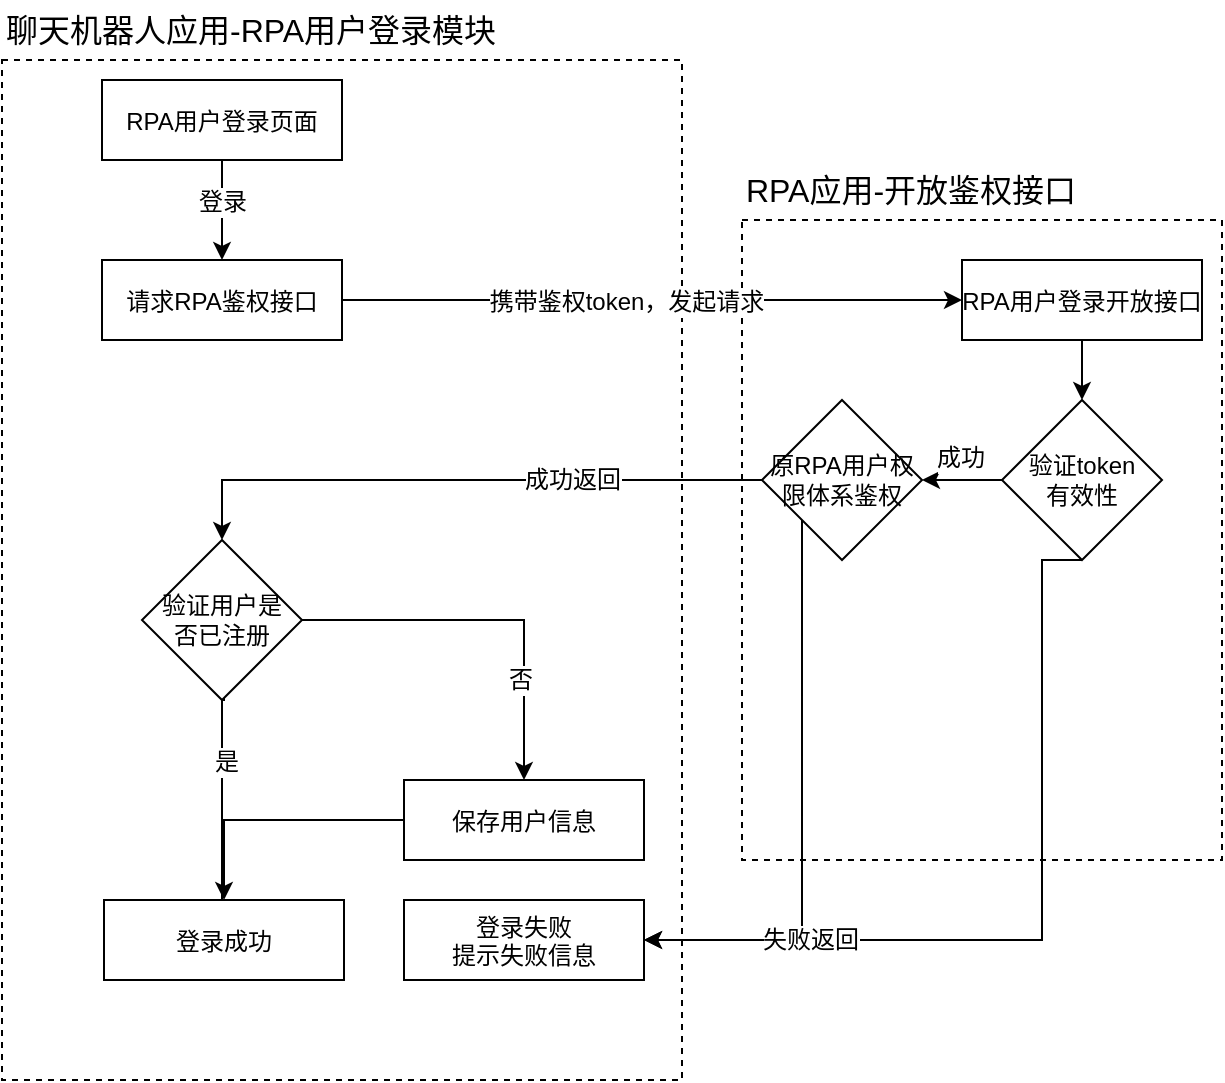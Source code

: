 <mxfile version="20.2.3" type="github">
  <diagram id="9YyZ07Da_IVuiGG4WhZK" name="第 1 页">
    <mxGraphModel dx="972" dy="694" grid="1" gridSize="10" guides="1" tooltips="1" connect="1" arrows="1" fold="1" page="1" pageScale="1" pageWidth="827" pageHeight="1169" math="0" shadow="0">
      <root>
        <mxCell id="0" />
        <mxCell id="1" parent="0" />
        <mxCell id="CGMIVqNdGJCKhpfUNJ2R-1" value="" style="fontStyle=0;dashed=1;" vertex="1" parent="1">
          <mxGeometry x="936" y="230" width="340" height="510" as="geometry" />
        </mxCell>
        <mxCell id="CGMIVqNdGJCKhpfUNJ2R-2" value="聊天机器人应用-RPA用户登录模块" style="text;html=1;strokeColor=none;fillColor=none;align=left;verticalAlign=middle;whiteSpace=wrap;rounded=0;fontSize=16;" vertex="1" parent="1">
          <mxGeometry x="936" y="200" width="270" height="30" as="geometry" />
        </mxCell>
        <mxCell id="CGMIVqNdGJCKhpfUNJ2R-3" value="" style="fontStyle=0;dashed=1;" vertex="1" parent="1">
          <mxGeometry x="1306" y="310" width="240" height="320" as="geometry" />
        </mxCell>
        <mxCell id="CGMIVqNdGJCKhpfUNJ2R-4" value="RPA应用-开放鉴权接口" style="text;html=1;strokeColor=none;fillColor=none;align=left;verticalAlign=middle;whiteSpace=wrap;rounded=0;fontSize=16;" vertex="1" parent="1">
          <mxGeometry x="1306" y="280" width="220" height="30" as="geometry" />
        </mxCell>
        <mxCell id="CGMIVqNdGJCKhpfUNJ2R-5" style="edgeStyle=orthogonalEdgeStyle;rounded=0;orthogonalLoop=1;jettySize=auto;html=1;fontFamily=Helvetica;fontSize=12;fontColor=default;entryX=0.5;entryY=0;entryDx=0;entryDy=0;" edge="1" parent="1" source="CGMIVqNdGJCKhpfUNJ2R-7" target="CGMIVqNdGJCKhpfUNJ2R-10">
          <mxGeometry relative="1" as="geometry">
            <mxPoint x="1046" y="330" as="targetPoint" />
          </mxGeometry>
        </mxCell>
        <mxCell id="CGMIVqNdGJCKhpfUNJ2R-6" value="登录" style="edgeLabel;html=1;align=center;verticalAlign=middle;resizable=0;points=[];fontSize=12;fontFamily=Helvetica;fontColor=default;" vertex="1" connectable="0" parent="CGMIVqNdGJCKhpfUNJ2R-5">
          <mxGeometry x="0.333" y="-2" relative="1" as="geometry">
            <mxPoint x="2" y="-13" as="offset" />
          </mxGeometry>
        </mxCell>
        <mxCell id="CGMIVqNdGJCKhpfUNJ2R-7" value="RPA用户登录页面" style="fontStyle=0;fontSize=12;" vertex="1" parent="1">
          <mxGeometry x="986" y="240" width="120" height="40" as="geometry" />
        </mxCell>
        <mxCell id="CGMIVqNdGJCKhpfUNJ2R-8" style="edgeStyle=orthogonalEdgeStyle;rounded=0;orthogonalLoop=1;jettySize=auto;html=1;entryX=0;entryY=0.5;entryDx=0;entryDy=0;fontFamily=Helvetica;fontSize=12;fontColor=default;" edge="1" parent="1" source="CGMIVqNdGJCKhpfUNJ2R-10" target="CGMIVqNdGJCKhpfUNJ2R-12">
          <mxGeometry relative="1" as="geometry" />
        </mxCell>
        <mxCell id="CGMIVqNdGJCKhpfUNJ2R-9" value="携带鉴权token，发起请求" style="edgeLabel;html=1;align=center;verticalAlign=middle;resizable=0;points=[];fontSize=12;fontFamily=Helvetica;fontColor=default;" vertex="1" connectable="0" parent="CGMIVqNdGJCKhpfUNJ2R-8">
          <mxGeometry x="-0.083" y="-1" relative="1" as="geometry">
            <mxPoint as="offset" />
          </mxGeometry>
        </mxCell>
        <mxCell id="CGMIVqNdGJCKhpfUNJ2R-10" value="请求RPA鉴权接口" style="fontStyle=0;fontSize=12;" vertex="1" parent="1">
          <mxGeometry x="986" y="330" width="120" height="40" as="geometry" />
        </mxCell>
        <mxCell id="CGMIVqNdGJCKhpfUNJ2R-11" style="edgeStyle=orthogonalEdgeStyle;rounded=0;orthogonalLoop=1;jettySize=auto;html=1;entryX=0.5;entryY=0;entryDx=0;entryDy=0;fontFamily=Helvetica;fontSize=12;fontColor=default;" edge="1" parent="1" source="CGMIVqNdGJCKhpfUNJ2R-12" target="CGMIVqNdGJCKhpfUNJ2R-22">
          <mxGeometry relative="1" as="geometry" />
        </mxCell>
        <mxCell id="CGMIVqNdGJCKhpfUNJ2R-12" value="RPA用户登录开放接口" style="fontStyle=0;fontSize=12;" vertex="1" parent="1">
          <mxGeometry x="1416" y="330" width="120" height="40" as="geometry" />
        </mxCell>
        <mxCell id="CGMIVqNdGJCKhpfUNJ2R-13" style="edgeStyle=orthogonalEdgeStyle;rounded=0;orthogonalLoop=1;jettySize=auto;html=1;fontFamily=Helvetica;fontSize=12;fontColor=default;entryX=1;entryY=0.5;entryDx=0;entryDy=0;" edge="1" parent="1" source="CGMIVqNdGJCKhpfUNJ2R-16" target="CGMIVqNdGJCKhpfUNJ2R-17">
          <mxGeometry relative="1" as="geometry">
            <mxPoint x="1336" y="670" as="targetPoint" />
            <Array as="points">
              <mxPoint x="1336" y="670" />
            </Array>
          </mxGeometry>
        </mxCell>
        <mxCell id="CGMIVqNdGJCKhpfUNJ2R-14" style="edgeStyle=orthogonalEdgeStyle;rounded=0;orthogonalLoop=1;jettySize=auto;html=1;fontFamily=Helvetica;fontSize=12;fontColor=default;exitX=0;exitY=0.5;exitDx=0;exitDy=0;entryX=0.5;entryY=0;entryDx=0;entryDy=0;" edge="1" parent="1" source="CGMIVqNdGJCKhpfUNJ2R-16" target="CGMIVqNdGJCKhpfUNJ2R-30">
          <mxGeometry relative="1" as="geometry">
            <mxPoint x="1046" y="420" as="targetPoint" />
            <Array as="points">
              <mxPoint x="1046" y="440" />
            </Array>
          </mxGeometry>
        </mxCell>
        <mxCell id="CGMIVqNdGJCKhpfUNJ2R-15" value="成功返回" style="edgeLabel;html=1;align=center;verticalAlign=middle;resizable=0;points=[];fontSize=12;fontFamily=Helvetica;fontColor=default;" vertex="1" connectable="0" parent="CGMIVqNdGJCKhpfUNJ2R-14">
          <mxGeometry x="-0.225" relative="1" as="geometry">
            <mxPoint x="21" as="offset" />
          </mxGeometry>
        </mxCell>
        <mxCell id="CGMIVqNdGJCKhpfUNJ2R-16" value="原RPA用户权限体系鉴权" style="rhombus;whiteSpace=wrap;html=1;fontFamily=Helvetica;fontSize=12;fontColor=default;" vertex="1" parent="1">
          <mxGeometry x="1316" y="400" width="80" height="80" as="geometry" />
        </mxCell>
        <mxCell id="CGMIVqNdGJCKhpfUNJ2R-17" value="登录失败&#xa;提示失败信息" style="fontStyle=0;fontSize=12;" vertex="1" parent="1">
          <mxGeometry x="1137" y="650" width="120" height="40" as="geometry" />
        </mxCell>
        <mxCell id="CGMIVqNdGJCKhpfUNJ2R-18" style="edgeStyle=orthogonalEdgeStyle;rounded=0;orthogonalLoop=1;jettySize=auto;html=1;fontFamily=Helvetica;fontSize=12;fontColor=default;" edge="1" parent="1" source="CGMIVqNdGJCKhpfUNJ2R-22" target="CGMIVqNdGJCKhpfUNJ2R-16">
          <mxGeometry relative="1" as="geometry">
            <Array as="points">
              <mxPoint x="1356" y="440" />
            </Array>
          </mxGeometry>
        </mxCell>
        <mxCell id="CGMIVqNdGJCKhpfUNJ2R-19" value="成功" style="edgeLabel;html=1;align=center;verticalAlign=middle;resizable=0;points=[];fontSize=12;fontFamily=Helvetica;fontColor=default;" vertex="1" connectable="0" parent="CGMIVqNdGJCKhpfUNJ2R-18">
          <mxGeometry x="0.05" relative="1" as="geometry">
            <mxPoint y="-11" as="offset" />
          </mxGeometry>
        </mxCell>
        <mxCell id="CGMIVqNdGJCKhpfUNJ2R-20" style="edgeStyle=orthogonalEdgeStyle;rounded=0;orthogonalLoop=1;jettySize=auto;html=1;entryX=1;entryY=0.5;entryDx=0;entryDy=0;fontFamily=Helvetica;fontSize=12;fontColor=default;exitX=0.5;exitY=1;exitDx=0;exitDy=0;" edge="1" parent="1" source="CGMIVqNdGJCKhpfUNJ2R-22" target="CGMIVqNdGJCKhpfUNJ2R-17">
          <mxGeometry relative="1" as="geometry">
            <Array as="points">
              <mxPoint x="1456" y="670" />
            </Array>
          </mxGeometry>
        </mxCell>
        <mxCell id="CGMIVqNdGJCKhpfUNJ2R-21" value="失败返回" style="edgeLabel;html=1;align=center;verticalAlign=middle;resizable=0;points=[];fontSize=12;fontFamily=Helvetica;fontColor=default;" vertex="1" connectable="0" parent="CGMIVqNdGJCKhpfUNJ2R-20">
          <mxGeometry x="0.604" y="3" relative="1" as="geometry">
            <mxPoint x="2" y="-3" as="offset" />
          </mxGeometry>
        </mxCell>
        <mxCell id="CGMIVqNdGJCKhpfUNJ2R-22" value="验证token&lt;br&gt;有效性" style="rhombus;whiteSpace=wrap;html=1;fontFamily=Helvetica;fontSize=12;fontColor=default;" vertex="1" parent="1">
          <mxGeometry x="1436" y="400" width="80" height="80" as="geometry" />
        </mxCell>
        <mxCell id="CGMIVqNdGJCKhpfUNJ2R-23" style="edgeStyle=orthogonalEdgeStyle;rounded=0;orthogonalLoop=1;jettySize=auto;html=1;fontFamily=Helvetica;fontSize=12;fontColor=default;" edge="1" parent="1" source="CGMIVqNdGJCKhpfUNJ2R-24" target="CGMIVqNdGJCKhpfUNJ2R-31">
          <mxGeometry relative="1" as="geometry" />
        </mxCell>
        <mxCell id="CGMIVqNdGJCKhpfUNJ2R-24" value="保存用户信息" style="fontStyle=0;fontSize=12;" vertex="1" parent="1">
          <mxGeometry x="1137" y="590" width="120" height="40" as="geometry" />
        </mxCell>
        <mxCell id="CGMIVqNdGJCKhpfUNJ2R-25" style="edgeStyle=orthogonalEdgeStyle;rounded=0;orthogonalLoop=1;jettySize=auto;html=1;entryX=0.5;entryY=0;entryDx=0;entryDy=0;fontFamily=Helvetica;fontSize=12;fontColor=default;exitX=1;exitY=0.5;exitDx=0;exitDy=0;" edge="1" parent="1" source="CGMIVqNdGJCKhpfUNJ2R-30" target="CGMIVqNdGJCKhpfUNJ2R-24">
          <mxGeometry relative="1" as="geometry">
            <mxPoint x="1046" y="420" as="sourcePoint" />
          </mxGeometry>
        </mxCell>
        <mxCell id="CGMIVqNdGJCKhpfUNJ2R-26" value="否" style="edgeLabel;html=1;align=center;verticalAlign=middle;resizable=0;points=[];fontSize=12;fontFamily=Helvetica;fontColor=default;" vertex="1" connectable="0" parent="CGMIVqNdGJCKhpfUNJ2R-25">
          <mxGeometry x="-0.613" relative="1" as="geometry">
            <mxPoint x="72" y="30" as="offset" />
          </mxGeometry>
        </mxCell>
        <mxCell id="CGMIVqNdGJCKhpfUNJ2R-27" style="edgeStyle=orthogonalEdgeStyle;rounded=0;orthogonalLoop=1;jettySize=auto;html=1;fontFamily=Helvetica;fontSize=12;fontColor=default;entryX=0.5;entryY=0;entryDx=0;entryDy=0;exitX=0.5;exitY=1;exitDx=0;exitDy=0;" edge="1" parent="1" source="CGMIVqNdGJCKhpfUNJ2R-30" target="CGMIVqNdGJCKhpfUNJ2R-31">
          <mxGeometry relative="1" as="geometry">
            <Array as="points">
              <mxPoint x="1047" y="510" />
              <mxPoint x="1046" y="510" />
              <mxPoint x="1046" y="670" />
              <mxPoint x="1047" y="670" />
            </Array>
          </mxGeometry>
        </mxCell>
        <mxCell id="CGMIVqNdGJCKhpfUNJ2R-28" value="是" style="edgeLabel;html=1;align=center;verticalAlign=middle;resizable=0;points=[];fontSize=12;fontFamily=Helvetica;fontColor=default;" vertex="1" connectable="0" parent="CGMIVqNdGJCKhpfUNJ2R-27">
          <mxGeometry x="-0.764" relative="1" as="geometry">
            <mxPoint as="offset" />
          </mxGeometry>
        </mxCell>
        <mxCell id="CGMIVqNdGJCKhpfUNJ2R-29" value="是" style="edgeLabel;html=1;align=center;verticalAlign=middle;resizable=0;points=[];fontSize=12;fontFamily=Helvetica;fontColor=default;" vertex="1" connectable="0" parent="CGMIVqNdGJCKhpfUNJ2R-27">
          <mxGeometry x="0.012" y="2" relative="1" as="geometry">
            <mxPoint as="offset" />
          </mxGeometry>
        </mxCell>
        <mxCell id="CGMIVqNdGJCKhpfUNJ2R-30" value="验证用户是&lt;br&gt;否已注册" style="rhombus;whiteSpace=wrap;html=1;fontFamily=Helvetica;fontSize=12;fontColor=default;" vertex="1" parent="1">
          <mxGeometry x="1006" y="470" width="80" height="80" as="geometry" />
        </mxCell>
        <mxCell id="CGMIVqNdGJCKhpfUNJ2R-31" value="登录成功" style="fontStyle=0;fontSize=12;" vertex="1" parent="1">
          <mxGeometry x="987" y="650" width="120" height="40" as="geometry" />
        </mxCell>
      </root>
    </mxGraphModel>
  </diagram>
</mxfile>

